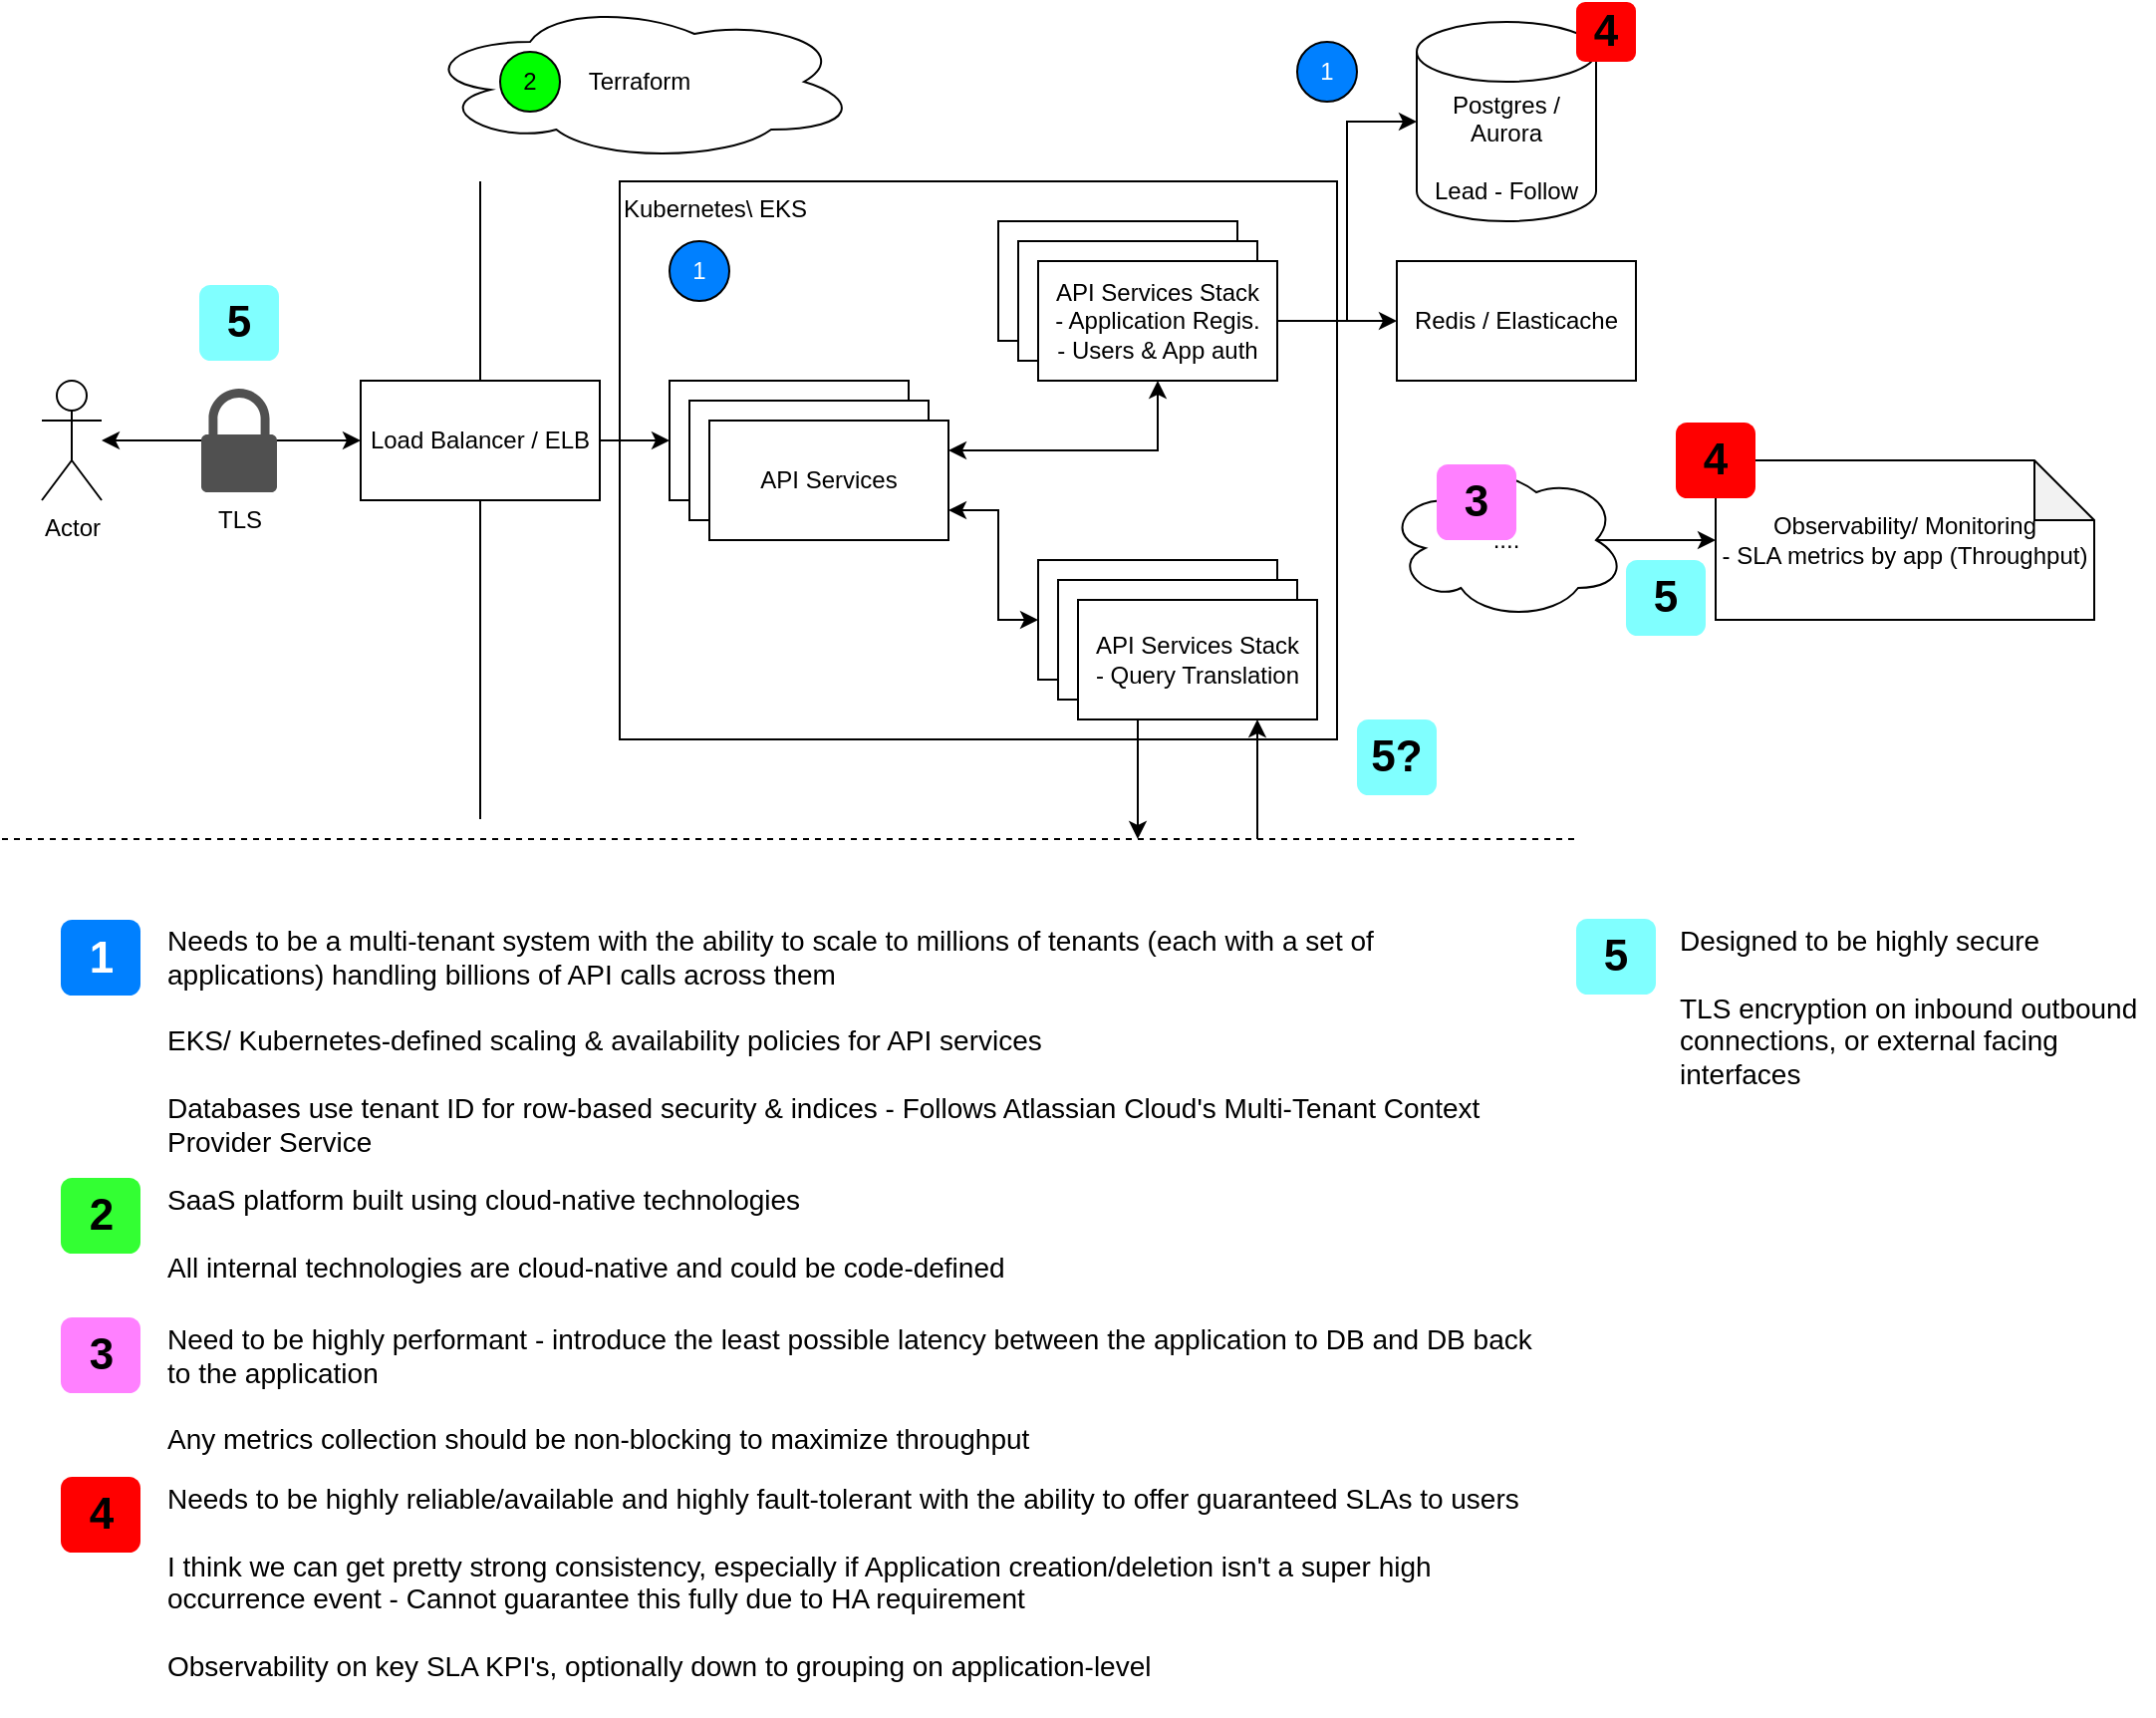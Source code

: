 <mxfile version="20.7.4" type="device"><diagram id="QqhK3WUlNgL-NaVFM3Zw" name="Page-1"><mxGraphModel dx="1556" dy="781" grid="1" gridSize="10" guides="1" tooltips="1" connect="1" arrows="1" fold="1" page="1" pageScale="1" pageWidth="850" pageHeight="1100" math="0" shadow="0"><root><mxCell id="0"/><mxCell id="1" parent="0"/><mxCell id="mWcm74a7uJMiMUH1cGID-33" value="Kubernetes\ EKS" style="rounded=0;whiteSpace=wrap;html=1;verticalAlign=top;align=left;" vertex="1" parent="1"><mxGeometry x="330" y="90" width="360" height="280" as="geometry"/></mxCell><mxCell id="mWcm74a7uJMiMUH1cGID-17" value="API Services" style="rounded=0;whiteSpace=wrap;html=1;" vertex="1" parent="1"><mxGeometry x="520" y="110" width="120" height="60" as="geometry"/></mxCell><mxCell id="mWcm74a7uJMiMUH1cGID-2" value="" style="endArrow=none;html=1;rounded=0;" edge="1" parent="1"><mxGeometry width="50" height="50" relative="1" as="geometry"><mxPoint x="260" y="410" as="sourcePoint"/><mxPoint x="260" y="90" as="targetPoint"/></mxGeometry></mxCell><mxCell id="mWcm74a7uJMiMUH1cGID-28" style="edgeStyle=orthogonalEdgeStyle;rounded=0;orthogonalLoop=1;jettySize=auto;html=1;exitX=1;exitY=0.5;exitDx=0;exitDy=0;entryX=0;entryY=0.5;entryDx=0;entryDy=0;" edge="1" parent="1" source="mWcm74a7uJMiMUH1cGID-1" target="mWcm74a7uJMiMUH1cGID-4"><mxGeometry relative="1" as="geometry"/></mxCell><mxCell id="mWcm74a7uJMiMUH1cGID-1" value="Load Balancer / ELB" style="rounded=0;whiteSpace=wrap;html=1;" vertex="1" parent="1"><mxGeometry x="200" y="190" width="120" height="60" as="geometry"/></mxCell><mxCell id="mWcm74a7uJMiMUH1cGID-3" value="Actor" style="shape=umlActor;verticalLabelPosition=bottom;verticalAlign=top;html=1;outlineConnect=0;" vertex="1" parent="1"><mxGeometry x="40" y="190" width="30" height="60" as="geometry"/></mxCell><mxCell id="mWcm74a7uJMiMUH1cGID-4" value="API Services" style="rounded=0;whiteSpace=wrap;html=1;" vertex="1" parent="1"><mxGeometry x="355" y="190" width="120" height="60" as="geometry"/></mxCell><mxCell id="mWcm74a7uJMiMUH1cGID-5" value="API Services" style="rounded=0;whiteSpace=wrap;html=1;" vertex="1" parent="1"><mxGeometry x="365" y="200" width="120" height="60" as="geometry"/></mxCell><mxCell id="mWcm74a7uJMiMUH1cGID-6" value="API Services" style="rounded=0;whiteSpace=wrap;html=1;" vertex="1" parent="1"><mxGeometry x="375" y="210" width="120" height="60" as="geometry"/></mxCell><mxCell id="mWcm74a7uJMiMUH1cGID-9" value="API Services" style="rounded=0;whiteSpace=wrap;html=1;" vertex="1" parent="1"><mxGeometry x="530" y="120" width="120" height="60" as="geometry"/></mxCell><mxCell id="mWcm74a7uJMiMUH1cGID-19" style="edgeStyle=orthogonalEdgeStyle;rounded=0;orthogonalLoop=1;jettySize=auto;html=1;exitX=1;exitY=0.5;exitDx=0;exitDy=0;" edge="1" parent="1" source="mWcm74a7uJMiMUH1cGID-10" target="mWcm74a7uJMiMUH1cGID-18"><mxGeometry relative="1" as="geometry"/></mxCell><mxCell id="mWcm74a7uJMiMUH1cGID-20" style="edgeStyle=orthogonalEdgeStyle;rounded=0;orthogonalLoop=1;jettySize=auto;html=1;exitX=1;exitY=0.5;exitDx=0;exitDy=0;entryX=0;entryY=0.5;entryDx=0;entryDy=0;entryPerimeter=0;" edge="1" parent="1" source="mWcm74a7uJMiMUH1cGID-10" target="mWcm74a7uJMiMUH1cGID-12"><mxGeometry relative="1" as="geometry"/></mxCell><mxCell id="mWcm74a7uJMiMUH1cGID-10" value="API Services Stack&lt;br&gt;- Application Regis.&lt;br&gt;- Users &amp;amp; App auth" style="rounded=0;whiteSpace=wrap;html=1;" vertex="1" parent="1"><mxGeometry x="540" y="130" width="120" height="60" as="geometry"/></mxCell><mxCell id="mWcm74a7uJMiMUH1cGID-12" value="&lt;div&gt;Postgres / Aurora &lt;br&gt;&lt;/div&gt;&lt;div&gt;&lt;br&gt;&lt;/div&gt;Lead - Follow" style="shape=cylinder3;whiteSpace=wrap;html=1;boundedLbl=1;backgroundOutline=1;size=15;" vertex="1" parent="1"><mxGeometry x="730" y="10" width="90" height="100" as="geometry"/></mxCell><mxCell id="mWcm74a7uJMiMUH1cGID-15" value="" style="endArrow=classic;startArrow=classic;html=1;rounded=0;entryX=0;entryY=0.5;entryDx=0;entryDy=0;" edge="1" parent="1" source="mWcm74a7uJMiMUH1cGID-3" target="mWcm74a7uJMiMUH1cGID-1"><mxGeometry width="50" height="50" relative="1" as="geometry"><mxPoint x="90" y="270" as="sourcePoint"/><mxPoint x="180" y="270" as="targetPoint"/></mxGeometry></mxCell><mxCell id="mWcm74a7uJMiMUH1cGID-16" value="&lt;div&gt;TLS&lt;/div&gt;" style="sketch=0;pointerEvents=1;shadow=0;dashed=0;html=1;strokeColor=none;fillColor=#505050;labelPosition=center;verticalLabelPosition=bottom;verticalAlign=top;outlineConnect=0;align=center;shape=mxgraph.office.security.lock_protected;" vertex="1" parent="1"><mxGeometry x="120" y="194" width="38" height="52" as="geometry"/></mxCell><mxCell id="mWcm74a7uJMiMUH1cGID-18" value="Redis / Elasticache" style="rounded=0;whiteSpace=wrap;html=1;" vertex="1" parent="1"><mxGeometry x="720" y="130" width="120" height="60" as="geometry"/></mxCell><mxCell id="mWcm74a7uJMiMUH1cGID-22" value="" style="rounded=0;whiteSpace=wrap;html=1;" vertex="1" parent="1"><mxGeometry x="540" y="280" width="120" height="60" as="geometry"/></mxCell><mxCell id="mWcm74a7uJMiMUH1cGID-23" value="" style="rounded=0;whiteSpace=wrap;html=1;" vertex="1" parent="1"><mxGeometry x="550" y="290" width="120" height="60" as="geometry"/></mxCell><mxCell id="mWcm74a7uJMiMUH1cGID-24" value="API Services Stack&lt;br&gt;- Query Translation" style="rounded=0;whiteSpace=wrap;html=1;" vertex="1" parent="1"><mxGeometry x="560" y="300" width="120" height="60" as="geometry"/></mxCell><mxCell id="mWcm74a7uJMiMUH1cGID-26" value="" style="endArrow=none;dashed=1;html=1;rounded=0;" edge="1" parent="1"><mxGeometry width="50" height="50" relative="1" as="geometry"><mxPoint x="20" y="420" as="sourcePoint"/><mxPoint x="810" y="420" as="targetPoint"/></mxGeometry></mxCell><mxCell id="mWcm74a7uJMiMUH1cGID-27" value="" style="endArrow=classic;html=1;rounded=0;exitX=0.25;exitY=1;exitDx=0;exitDy=0;" edge="1" parent="1" source="mWcm74a7uJMiMUH1cGID-24"><mxGeometry width="50" height="50" relative="1" as="geometry"><mxPoint x="560" y="430" as="sourcePoint"/><mxPoint x="590" y="420" as="targetPoint"/></mxGeometry></mxCell><mxCell id="mWcm74a7uJMiMUH1cGID-31" value="" style="endArrow=classic;html=1;rounded=0;entryX=0.75;entryY=1;entryDx=0;entryDy=0;" edge="1" parent="1" target="mWcm74a7uJMiMUH1cGID-24"><mxGeometry width="50" height="50" relative="1" as="geometry"><mxPoint x="650" y="420" as="sourcePoint"/><mxPoint x="680" y="380" as="targetPoint"/></mxGeometry></mxCell><mxCell id="mWcm74a7uJMiMUH1cGID-32" value="1" style="ellipse;whiteSpace=wrap;html=1;aspect=fixed;fontColor=#ffffff;fillColor=#0080ff;" vertex="1" parent="1"><mxGeometry x="355" y="120" width="30" height="30" as="geometry"/></mxCell><mxCell id="mWcm74a7uJMiMUH1cGID-35" value="1" style="ellipse;whiteSpace=wrap;html=1;aspect=fixed;fillColor=#0080ff;fontColor=#ffffff;" vertex="1" parent="1"><mxGeometry x="670" y="20" width="30" height="30" as="geometry"/></mxCell><mxCell id="mWcm74a7uJMiMUH1cGID-48" value="&lt;div&gt;Observability/ Monitoring&lt;/div&gt;&lt;div&gt;- SLA metrics by app (Throughput)&lt;br&gt;&lt;/div&gt;" style="shape=note;whiteSpace=wrap;html=1;backgroundOutline=1;darkOpacity=0.05;" vertex="1" parent="1"><mxGeometry x="880" y="230" width="190" height="80" as="geometry"/></mxCell><mxCell id="mWcm74a7uJMiMUH1cGID-53" style="edgeStyle=orthogonalEdgeStyle;rounded=0;orthogonalLoop=1;jettySize=auto;html=1;exitX=0.875;exitY=0.5;exitDx=0;exitDy=0;exitPerimeter=0;entryX=0;entryY=0.5;entryDx=0;entryDy=0;entryPerimeter=0;" edge="1" parent="1" source="mWcm74a7uJMiMUH1cGID-52" target="mWcm74a7uJMiMUH1cGID-48"><mxGeometry relative="1" as="geometry"/></mxCell><mxCell id="mWcm74a7uJMiMUH1cGID-52" value="...." style="ellipse;shape=cloud;whiteSpace=wrap;html=1;" vertex="1" parent="1"><mxGeometry x="715" y="230" width="120" height="80" as="geometry"/></mxCell><mxCell id="mWcm74a7uJMiMUH1cGID-56" value="" style="endArrow=classic;startArrow=classic;html=1;rounded=0;exitX=1;exitY=0.75;exitDx=0;exitDy=0;entryX=0;entryY=0.5;entryDx=0;entryDy=0;" edge="1" parent="1" source="mWcm74a7uJMiMUH1cGID-6" target="mWcm74a7uJMiMUH1cGID-22"><mxGeometry width="50" height="50" relative="1" as="geometry"><mxPoint x="470" y="350" as="sourcePoint"/><mxPoint x="520" y="300" as="targetPoint"/><Array as="points"><mxPoint x="520" y="255"/><mxPoint x="520" y="310"/></Array></mxGeometry></mxCell><mxCell id="mWcm74a7uJMiMUH1cGID-57" value="" style="endArrow=classic;startArrow=classic;html=1;rounded=0;exitX=1;exitY=0.25;exitDx=0;exitDy=0;entryX=0.5;entryY=1;entryDx=0;entryDy=0;" edge="1" parent="1" source="mWcm74a7uJMiMUH1cGID-6" target="mWcm74a7uJMiMUH1cGID-10"><mxGeometry width="50" height="50" relative="1" as="geometry"><mxPoint x="520" y="260" as="sourcePoint"/><mxPoint x="570" y="210" as="targetPoint"/><Array as="points"><mxPoint x="600" y="225"/></Array></mxGeometry></mxCell><mxCell id="mWcm74a7uJMiMUH1cGID-58" value="1" style="rounded=1;whiteSpace=wrap;html=1;fillColor=#0080FF;strokeColor=none;fontColor=#FFFFFF;fontStyle=1;fontSize=22;labelBackgroundColor=none;" vertex="1" parent="1"><mxGeometry x="49.5" y="460.5" width="40" height="38" as="geometry"/></mxCell><mxCell id="mWcm74a7uJMiMUH1cGID-59" value="&lt;div&gt;&lt;font face=&quot;arial, sans-serif&quot; color=&quot;#000000&quot;&gt;Needs to be a multi-tenant system with the ability to scale to millions of tenants (each with a set of&amp;nbsp; applications) handling billions of API calls across them&lt;/font&gt;&lt;/div&gt;&lt;div&gt;&lt;font face=&quot;arial, sans-serif&quot; color=&quot;#000000&quot;&gt;&lt;br&gt;&lt;/font&gt;&lt;/div&gt;&lt;div&gt;&lt;font face=&quot;arial, sans-serif&quot; color=&quot;#000000&quot;&gt;EKS/ Kubernetes-defined scaling &amp;amp; availability policies for API services&lt;br&gt;&lt;br&gt;Databases use tenant ID for row-based security &amp;amp; indices - Follows Atlassian Cloud's Multi-Tenant Context Provider Service&lt;br&gt;&lt;/font&gt;&lt;/div&gt;" style="text;html=1;align=left;verticalAlign=top;spacingTop=-4;fontSize=14;labelBackgroundColor=none;whiteSpace=wrap;" vertex="1" parent="1"><mxGeometry x="101" y="460" width="689" height="118" as="geometry"/></mxCell><mxCell id="mWcm74a7uJMiMUH1cGID-60" value="Terraform" style="ellipse;shape=cloud;whiteSpace=wrap;html=1;fontColor=#000000;fillColor=#ffffff;" vertex="1" parent="1"><mxGeometry x="230" width="220" height="80" as="geometry"/></mxCell><mxCell id="mWcm74a7uJMiMUH1cGID-61" value="&lt;div&gt;2&lt;/div&gt;" style="ellipse;whiteSpace=wrap;html=1;aspect=fixed;fontColor=#000000;fillColor=#00ff00;" vertex="1" parent="1"><mxGeometry x="270" y="25" width="30" height="30" as="geometry"/></mxCell><mxCell id="mWcm74a7uJMiMUH1cGID-62" value="2" style="rounded=1;whiteSpace=wrap;html=1;fillColor=#33FF33;strokeColor=none;fontColor=#000000;fontStyle=1;fontSize=22;labelBackgroundColor=none;" vertex="1" parent="1"><mxGeometry x="49.5" y="590" width="40" height="38" as="geometry"/></mxCell><mxCell id="mWcm74a7uJMiMUH1cGID-63" value="&lt;div&gt;&lt;font face=&quot;arial, sans-serif&quot; color=&quot;#000000&quot;&gt;SaaS &lt;span class=&quot;gmail-il&quot;&gt;platform&lt;/span&gt; built using cloud-native technologies&lt;/font&gt;&lt;br&gt;&lt;/div&gt;&lt;div&gt;&lt;font face=&quot;arial, sans-serif&quot; color=&quot;#000000&quot;&gt;&lt;br&gt;&lt;/font&gt;&lt;/div&gt;&lt;div&gt;&lt;font face=&quot;arial, sans-serif&quot; color=&quot;#000000&quot;&gt;All internal technologies are cloud-native and could be code-defined&lt;br&gt;&lt;/font&gt;&lt;/div&gt;" style="text;html=1;align=left;verticalAlign=top;spacingTop=-4;fontSize=14;labelBackgroundColor=none;whiteSpace=wrap;" vertex="1" parent="1"><mxGeometry x="101" y="590" width="689" height="70" as="geometry"/></mxCell><mxCell id="mWcm74a7uJMiMUH1cGID-67" value="3" style="rounded=1;whiteSpace=wrap;html=1;fillColor=#ff80ff;strokeColor=none;fontColor=#000000;fontStyle=1;fontSize=22;labelBackgroundColor=none;" vertex="1" parent="1"><mxGeometry x="49.5" y="660" width="40" height="38" as="geometry"/></mxCell><mxCell id="mWcm74a7uJMiMUH1cGID-68" value="&lt;div&gt;&lt;font face=&quot;arial, sans-serif&quot; color=&quot;#000000&quot;&gt;Need to be highly performant - introduce the least possible latency between the application to DB and DB back to the application&lt;/font&gt;&lt;/div&gt;&lt;div&gt;&lt;font face=&quot;arial, sans-serif&quot; color=&quot;#000000&quot;&gt;&lt;br&gt;&lt;/font&gt;&lt;/div&gt;&lt;div&gt;&lt;font face=&quot;arial, sans-serif&quot;&gt;Any metrics collection should be non-blocking to maximize throughput&lt;/font&gt;&lt;font face=&quot;arial, sans-serif&quot; color=&quot;#000000&quot;&gt;&lt;br&gt;&lt;/font&gt;&lt;/div&gt;" style="text;html=1;align=left;verticalAlign=top;spacingTop=-4;fontSize=14;labelBackgroundColor=none;whiteSpace=wrap;" vertex="1" parent="1"><mxGeometry x="101" y="660" width="689" height="70" as="geometry"/></mxCell><mxCell id="mWcm74a7uJMiMUH1cGID-69" value="3" style="rounded=1;whiteSpace=wrap;html=1;fillColor=#ff80ff;strokeColor=none;fontColor=#000000;fontStyle=1;fontSize=22;labelBackgroundColor=none;" vertex="1" parent="1"><mxGeometry x="740" y="232" width="40" height="38" as="geometry"/></mxCell><mxCell id="mWcm74a7uJMiMUH1cGID-70" value="4" style="rounded=1;whiteSpace=wrap;html=1;fillColor=#ff0000;strokeColor=none;fontColor=#000000;fontStyle=1;fontSize=22;labelBackgroundColor=none;" vertex="1" parent="1"><mxGeometry x="49.5" y="740" width="40" height="38" as="geometry"/></mxCell><mxCell id="mWcm74a7uJMiMUH1cGID-71" value="&lt;div&gt;&lt;font face=&quot;arial, sans-serif&quot; color=&quot;#000000&quot;&gt;Needs to be highly reliable/available and highly fault-tolerant with the ability to offer guaranteed SLAs to users&lt;/font&gt;&lt;/div&gt;&lt;div&gt;&lt;font face=&quot;arial, sans-serif&quot; color=&quot;#000000&quot;&gt;&lt;br&gt;&lt;/font&gt;&lt;/div&gt;&lt;div&gt;&lt;font face=&quot;arial, sans-serif&quot;&gt;I think we can get pretty strong consistency, especially if Application creation/deletion isn't a super high occurrence event&lt;/font&gt;&lt;font face=&quot;arial, sans-serif&quot; color=&quot;#000000&quot;&gt; - Cannot guarantee this fully due to HA requirement&lt;br&gt;&lt;/font&gt;&lt;/div&gt;&lt;div&gt;&lt;font face=&quot;arial, sans-serif&quot; color=&quot;#000000&quot;&gt;&lt;br&gt;&lt;/font&gt;&lt;/div&gt;&lt;div&gt;&lt;font face=&quot;arial, sans-serif&quot; color=&quot;#000000&quot;&gt;Observability on key SLA KPI's, optionally down to grouping on application-level&lt;br&gt;&lt;/font&gt;&lt;/div&gt;" style="text;html=1;align=left;verticalAlign=top;spacingTop=-4;fontSize=14;labelBackgroundColor=none;whiteSpace=wrap;" vertex="1" parent="1"><mxGeometry x="101" y="740" width="689" height="120" as="geometry"/></mxCell><mxCell id="mWcm74a7uJMiMUH1cGID-72" value="4" style="rounded=1;whiteSpace=wrap;html=1;fillColor=#ff0000;strokeColor=none;fontColor=#000000;fontStyle=1;fontSize=22;labelBackgroundColor=none;" vertex="1" parent="1"><mxGeometry x="860" y="211" width="40" height="38" as="geometry"/></mxCell><mxCell id="mWcm74a7uJMiMUH1cGID-73" value="4" style="rounded=1;whiteSpace=wrap;html=1;fillColor=#ff0000;strokeColor=none;fontColor=#000000;fontStyle=1;fontSize=22;labelBackgroundColor=none;" vertex="1" parent="1"><mxGeometry x="810" width="30" height="30" as="geometry"/></mxCell><mxCell id="mWcm74a7uJMiMUH1cGID-74" value="5" style="rounded=1;whiteSpace=wrap;html=1;fillColor=#80ffff;strokeColor=none;fontColor=#000000;fontStyle=1;fontSize=22;labelBackgroundColor=none;" vertex="1" parent="1"><mxGeometry x="810" y="460" width="40" height="38" as="geometry"/></mxCell><mxCell id="mWcm74a7uJMiMUH1cGID-75" value="&lt;div&gt;&lt;font face=&quot;arial, sans-serif&quot; color=&quot;#000000&quot;&gt;Designed to be highly secure&lt;/font&gt;&lt;/div&gt;&lt;div&gt;&lt;font face=&quot;arial, sans-serif&quot; color=&quot;#000000&quot;&gt;&lt;br&gt;&lt;/font&gt;&lt;/div&gt;TLS encryption on inbound outbound connections, or external facing interfaces" style="text;html=1;align=left;verticalAlign=top;spacingTop=-4;fontSize=14;labelBackgroundColor=none;whiteSpace=wrap;" vertex="1" parent="1"><mxGeometry x="860" y="460" width="240" height="110" as="geometry"/></mxCell><mxCell id="mWcm74a7uJMiMUH1cGID-76" value="5" style="rounded=1;whiteSpace=wrap;html=1;fillColor=#80ffff;strokeColor=none;fontColor=#000000;fontStyle=1;fontSize=22;labelBackgroundColor=none;" vertex="1" parent="1"><mxGeometry x="119" y="142" width="40" height="38" as="geometry"/></mxCell><mxCell id="mWcm74a7uJMiMUH1cGID-80" value="5?" style="rounded=1;whiteSpace=wrap;html=1;fillColor=#80ffff;strokeColor=none;fontColor=#000000;fontStyle=1;fontSize=22;labelBackgroundColor=none;" vertex="1" parent="1"><mxGeometry x="700" y="360" width="40" height="38" as="geometry"/></mxCell><mxCell id="mWcm74a7uJMiMUH1cGID-81" value="5" style="rounded=1;whiteSpace=wrap;html=1;fillColor=#80ffff;strokeColor=none;fontColor=#000000;fontStyle=1;fontSize=22;labelBackgroundColor=none;" vertex="1" parent="1"><mxGeometry x="835" y="280" width="40" height="38" as="geometry"/></mxCell></root></mxGraphModel></diagram></mxfile>